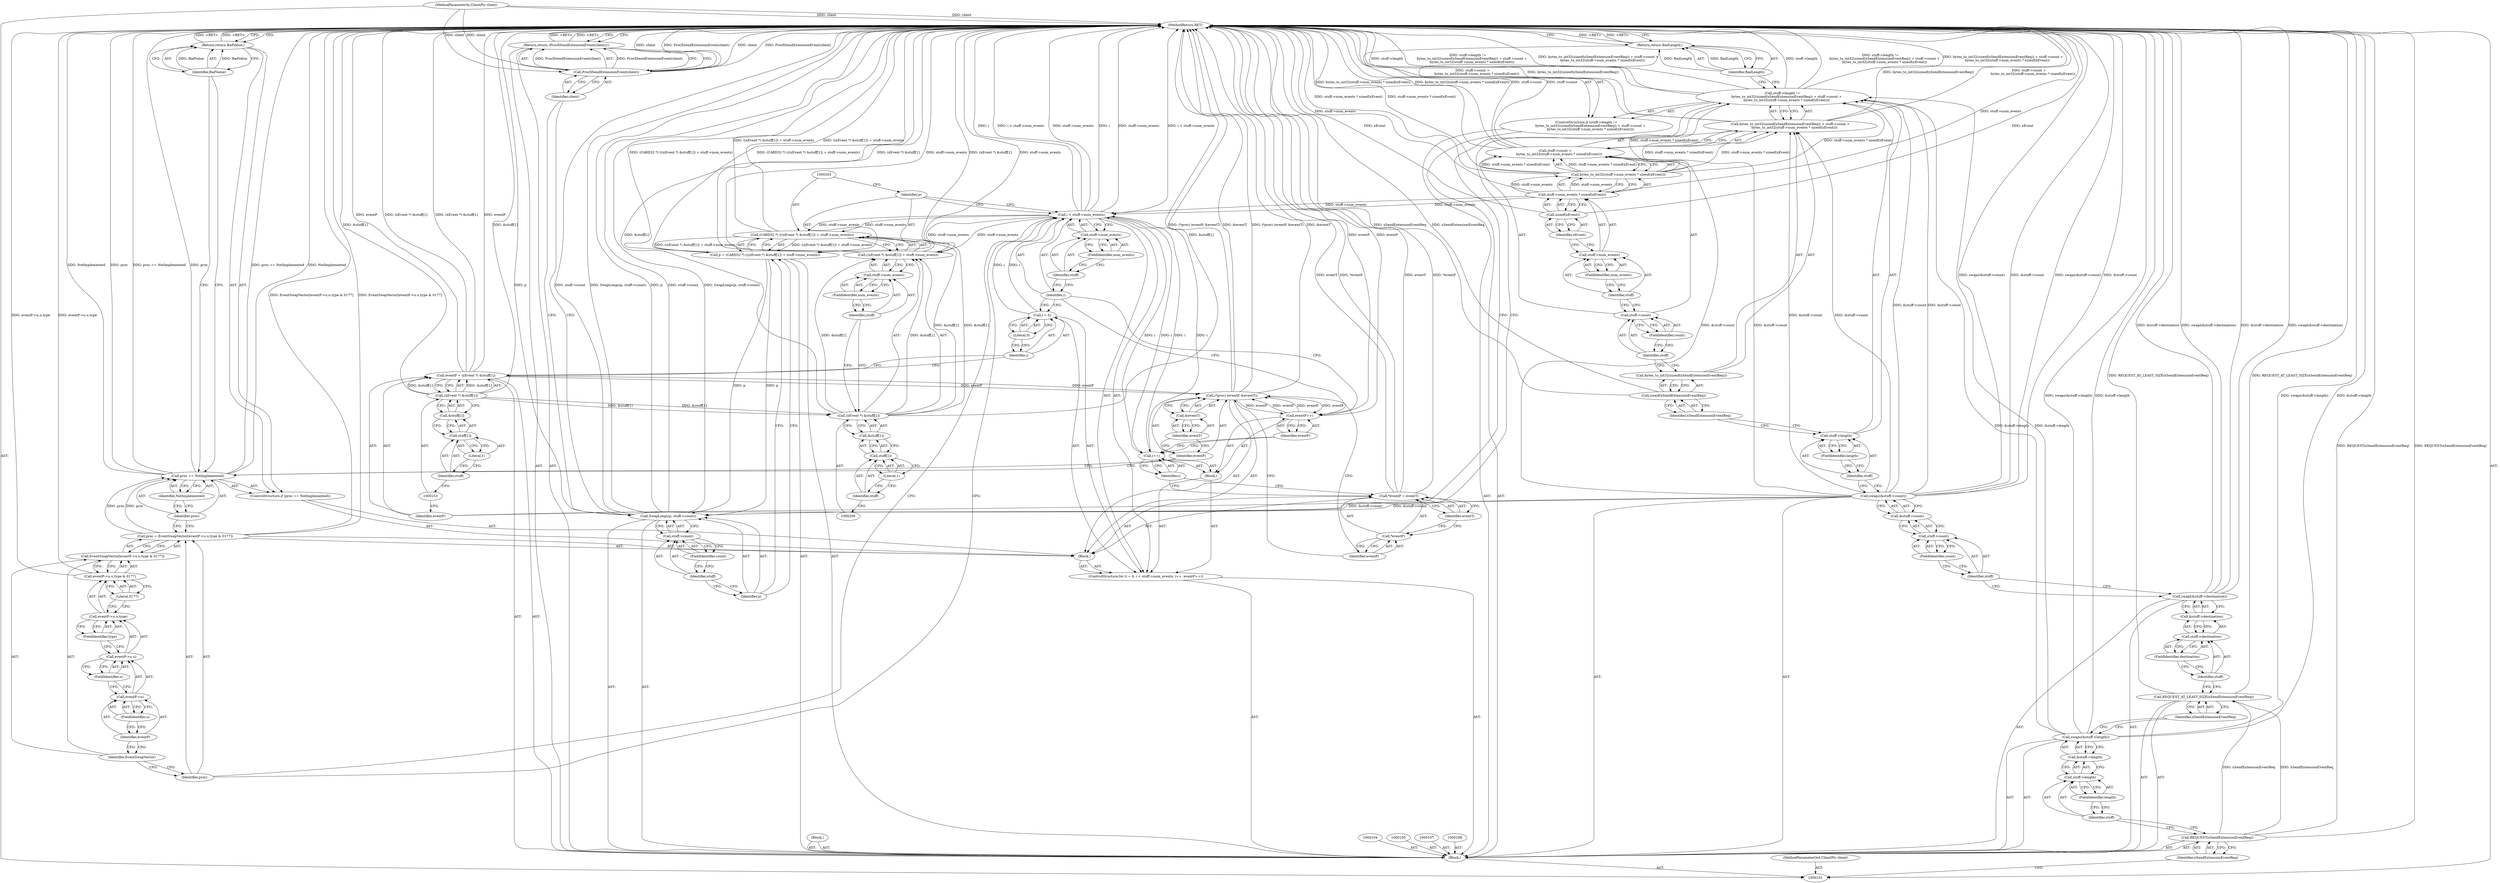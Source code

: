 digraph "0_xserver_05442de962d3dc624f79fc1a00eca3ffc5489ced" {
"1000222" [label="(MethodReturn,RET)"];
"1000102" [label="(MethodParameterIn,ClientPtr client)"];
"1000336" [label="(MethodParameterOut,ClientPtr client)"];
"1000117" [label="(Identifier,xSendExtensionEventReq)"];
"1000116" [label="(Call,REQUEST_AT_LEAST_SIZE(xSendExtensionEventReq))"];
"1000119" [label="(Call,&stuff->destination)"];
"1000120" [label="(Call,stuff->destination)"];
"1000121" [label="(Identifier,stuff)"];
"1000122" [label="(FieldIdentifier,destination)"];
"1000118" [label="(Call,swapl(&stuff->destination))"];
"1000124" [label="(Call,&stuff->count)"];
"1000125" [label="(Call,stuff->count)"];
"1000126" [label="(Identifier,stuff)"];
"1000127" [label="(FieldIdentifier,count)"];
"1000123" [label="(Call,swaps(&stuff->count))"];
"1000132" [label="(FieldIdentifier,length)"];
"1000128" [label="(ControlStructure,if (stuff->length !=\n        bytes_to_int32(sizeof(xSendExtensionEventReq)) + stuff->count +\n        bytes_to_int32(stuff->num_events * sizeof(xEvent))))"];
"1000129" [label="(Call,stuff->length !=\n        bytes_to_int32(sizeof(xSendExtensionEventReq)) + stuff->count +\n        bytes_to_int32(stuff->num_events * sizeof(xEvent)))"];
"1000130" [label="(Call,stuff->length)"];
"1000131" [label="(Identifier,stuff)"];
"1000135" [label="(Call,sizeof(xSendExtensionEventReq))"];
"1000136" [label="(Identifier,xSendExtensionEventReq)"];
"1000137" [label="(Call,stuff->count +\n        bytes_to_int32(stuff->num_events * sizeof(xEvent)))"];
"1000138" [label="(Call,stuff->count)"];
"1000139" [label="(Identifier,stuff)"];
"1000140" [label="(FieldIdentifier,count)"];
"1000133" [label="(Call,bytes_to_int32(sizeof(xSendExtensionEventReq)) + stuff->count +\n        bytes_to_int32(stuff->num_events * sizeof(xEvent)))"];
"1000134" [label="(Call,bytes_to_int32(sizeof(xSendExtensionEventReq)))"];
"1000142" [label="(Call,stuff->num_events * sizeof(xEvent))"];
"1000143" [label="(Call,stuff->num_events)"];
"1000144" [label="(Identifier,stuff)"];
"1000145" [label="(FieldIdentifier,num_events)"];
"1000146" [label="(Call,sizeof(xEvent))"];
"1000147" [label="(Identifier,xEvent)"];
"1000141" [label="(Call,bytes_to_int32(stuff->num_events * sizeof(xEvent)))"];
"1000149" [label="(Identifier,BadLength)"];
"1000148" [label="(Return,return BadLength;)"];
"1000152" [label="(Call,(xEvent *) &stuff[1])"];
"1000154" [label="(Call,&stuff[1])"];
"1000155" [label="(Call,stuff[1])"];
"1000156" [label="(Identifier,stuff)"];
"1000157" [label="(Literal,1)"];
"1000150" [label="(Call,eventP = (xEvent *) &stuff[1])"];
"1000151" [label="(Identifier,eventP)"];
"1000103" [label="(Block,)"];
"1000161" [label="(Literal,0)"];
"1000162" [label="(Call,i < stuff->num_events)"];
"1000163" [label="(Identifier,i)"];
"1000164" [label="(Call,stuff->num_events)"];
"1000165" [label="(Identifier,stuff)"];
"1000166" [label="(FieldIdentifier,num_events)"];
"1000167" [label="(Block,)"];
"1000168" [label="(Call,i++)"];
"1000169" [label="(Identifier,i)"];
"1000158" [label="(ControlStructure,for (i = 0; i < stuff->num_events; i++, eventP++))"];
"1000170" [label="(Call,eventP++)"];
"1000171" [label="(Identifier,eventP)"];
"1000172" [label="(Block,)"];
"1000159" [label="(Call,i = 0)"];
"1000160" [label="(Identifier,i)"];
"1000175" [label="(Call,EventSwapVector[eventP->u.u.type & 0177])"];
"1000176" [label="(Identifier,EventSwapVector)"];
"1000177" [label="(Call,eventP->u.u.type & 0177)"];
"1000178" [label="(Call,eventP->u.u.type)"];
"1000179" [label="(Call,eventP->u.u)"];
"1000180" [label="(Call,eventP->u)"];
"1000181" [label="(Identifier,eventP)"];
"1000182" [label="(FieldIdentifier,u)"];
"1000183" [label="(FieldIdentifier,u)"];
"1000184" [label="(FieldIdentifier,type)"];
"1000185" [label="(Literal,0177)"];
"1000173" [label="(Call,proc = EventSwapVector[eventP->u.u.type & 0177])"];
"1000174" [label="(Identifier,proc)"];
"1000187" [label="(Call,proc == NotImplemented)"];
"1000188" [label="(Identifier,proc)"];
"1000189" [label="(Identifier,NotImplemented)"];
"1000186" [label="(ControlStructure,if (proc == NotImplemented))"];
"1000190" [label="(Return,return BadValue;)"];
"1000191" [label="(Identifier,BadValue)"];
"1000193" [label="(Identifier,eventP)"];
"1000194" [label="(Call,&eventT)"];
"1000195" [label="(Identifier,eventT)"];
"1000192" [label="(Call,(*proc) (eventP, &eventT))"];
"1000199" [label="(Identifier,eventT)"];
"1000196" [label="(Call,*eventP = eventT)"];
"1000197" [label="(Call,*eventP)"];
"1000198" [label="(Identifier,eventP)"];
"1000204" [label="(Call,((xEvent *) &stuff[1]) + stuff->num_events)"];
"1000205" [label="(Call,(xEvent *) &stuff[1])"];
"1000207" [label="(Call,&stuff[1])"];
"1000208" [label="(Call,stuff[1])"];
"1000209" [label="(Identifier,stuff)"];
"1000210" [label="(Literal,1)"];
"1000200" [label="(Call,p = (CARD32 *) (((xEvent *) &stuff[1]) + stuff->num_events))"];
"1000201" [label="(Identifier,p)"];
"1000211" [label="(Call,stuff->num_events)"];
"1000212" [label="(Identifier,stuff)"];
"1000213" [label="(FieldIdentifier,num_events)"];
"1000202" [label="(Call,(CARD32 *) (((xEvent *) &stuff[1]) + stuff->num_events))"];
"1000215" [label="(Identifier,p)"];
"1000216" [label="(Call,stuff->count)"];
"1000217" [label="(Identifier,stuff)"];
"1000218" [label="(FieldIdentifier,count)"];
"1000214" [label="(Call,SwapLongs(p, stuff->count))"];
"1000220" [label="(Call,ProcXSendExtensionEvent(client))"];
"1000221" [label="(Identifier,client)"];
"1000219" [label="(Return,return (ProcXSendExtensionEvent(client));)"];
"1000106" [label="(Block,)"];
"1000110" [label="(Identifier,xSendExtensionEventReq)"];
"1000109" [label="(Call,REQUEST(xSendExtensionEventReq))"];
"1000112" [label="(Call,&stuff->length)"];
"1000113" [label="(Call,stuff->length)"];
"1000114" [label="(Identifier,stuff)"];
"1000115" [label="(FieldIdentifier,length)"];
"1000111" [label="(Call,swaps(&stuff->length))"];
"1000222" -> "1000101"  [label="AST: "];
"1000222" -> "1000148"  [label="CFG: "];
"1000222" -> "1000190"  [label="CFG: "];
"1000222" -> "1000219"  [label="CFG: "];
"1000148" -> "1000222"  [label="DDG: <RET>"];
"1000219" -> "1000222"  [label="DDG: <RET>"];
"1000190" -> "1000222"  [label="DDG: <RET>"];
"1000150" -> "1000222"  [label="DDG: eventP"];
"1000150" -> "1000222"  [label="DDG: (xEvent *) &stuff[1]"];
"1000205" -> "1000222"  [label="DDG: &stuff[1]"];
"1000118" -> "1000222"  [label="DDG: swapl(&stuff->destination)"];
"1000118" -> "1000222"  [label="DDG: &stuff->destination"];
"1000152" -> "1000222"  [label="DDG: &stuff[1]"];
"1000137" -> "1000222"  [label="DDG: stuff->count"];
"1000137" -> "1000222"  [label="DDG: bytes_to_int32(stuff->num_events * sizeof(xEvent))"];
"1000187" -> "1000222"  [label="DDG: proc"];
"1000187" -> "1000222"  [label="DDG: proc == NotImplemented"];
"1000187" -> "1000222"  [label="DDG: NotImplemented"];
"1000177" -> "1000222"  [label="DDG: eventP->u.u.type"];
"1000129" -> "1000222"  [label="DDG: stuff->length"];
"1000129" -> "1000222"  [label="DDG: stuff->length !=\n        bytes_to_int32(sizeof(xSendExtensionEventReq)) + stuff->count +\n        bytes_to_int32(stuff->num_events * sizeof(xEvent))"];
"1000129" -> "1000222"  [label="DDG: bytes_to_int32(sizeof(xSendExtensionEventReq)) + stuff->count +\n        bytes_to_int32(stuff->num_events * sizeof(xEvent))"];
"1000162" -> "1000222"  [label="DDG: stuff->num_events"];
"1000162" -> "1000222"  [label="DDG: i"];
"1000162" -> "1000222"  [label="DDG: i < stuff->num_events"];
"1000141" -> "1000222"  [label="DDG: stuff->num_events * sizeof(xEvent)"];
"1000220" -> "1000222"  [label="DDG: client"];
"1000220" -> "1000222"  [label="DDG: ProcXSendExtensionEvent(client)"];
"1000192" -> "1000222"  [label="DDG: &eventT"];
"1000192" -> "1000222"  [label="DDG: (*proc) (eventP, &eventT)"];
"1000214" -> "1000222"  [label="DDG: stuff->count"];
"1000214" -> "1000222"  [label="DDG: SwapLongs(p, stuff->count)"];
"1000214" -> "1000222"  [label="DDG: p"];
"1000123" -> "1000222"  [label="DDG: swaps(&stuff->count)"];
"1000123" -> "1000222"  [label="DDG: &stuff->count"];
"1000133" -> "1000222"  [label="DDG: bytes_to_int32(sizeof(xSendExtensionEventReq))"];
"1000133" -> "1000222"  [label="DDG: stuff->count +\n        bytes_to_int32(stuff->num_events * sizeof(xEvent))"];
"1000102" -> "1000222"  [label="DDG: client"];
"1000111" -> "1000222"  [label="DDG: &stuff->length"];
"1000111" -> "1000222"  [label="DDG: swaps(&stuff->length)"];
"1000196" -> "1000222"  [label="DDG: *eventP"];
"1000196" -> "1000222"  [label="DDG: eventT"];
"1000204" -> "1000222"  [label="DDG: stuff->num_events"];
"1000204" -> "1000222"  [label="DDG: (xEvent *) &stuff[1]"];
"1000142" -> "1000222"  [label="DDG: stuff->num_events"];
"1000135" -> "1000222"  [label="DDG: xSendExtensionEventReq"];
"1000170" -> "1000222"  [label="DDG: eventP"];
"1000146" -> "1000222"  [label="DDG: xEvent"];
"1000116" -> "1000222"  [label="DDG: REQUEST_AT_LEAST_SIZE(xSendExtensionEventReq)"];
"1000173" -> "1000222"  [label="DDG: EventSwapVector[eventP->u.u.type & 0177]"];
"1000109" -> "1000222"  [label="DDG: REQUEST(xSendExtensionEventReq)"];
"1000200" -> "1000222"  [label="DDG: (CARD32 *) (((xEvent *) &stuff[1]) + stuff->num_events)"];
"1000202" -> "1000222"  [label="DDG: ((xEvent *) &stuff[1]) + stuff->num_events"];
"1000102" -> "1000101"  [label="AST: "];
"1000102" -> "1000222"  [label="DDG: client"];
"1000102" -> "1000220"  [label="DDG: client"];
"1000336" -> "1000101"  [label="AST: "];
"1000117" -> "1000116"  [label="AST: "];
"1000117" -> "1000111"  [label="CFG: "];
"1000116" -> "1000117"  [label="CFG: "];
"1000116" -> "1000103"  [label="AST: "];
"1000116" -> "1000117"  [label="CFG: "];
"1000117" -> "1000116"  [label="AST: "];
"1000121" -> "1000116"  [label="CFG: "];
"1000116" -> "1000222"  [label="DDG: REQUEST_AT_LEAST_SIZE(xSendExtensionEventReq)"];
"1000109" -> "1000116"  [label="DDG: xSendExtensionEventReq"];
"1000119" -> "1000118"  [label="AST: "];
"1000119" -> "1000120"  [label="CFG: "];
"1000120" -> "1000119"  [label="AST: "];
"1000118" -> "1000119"  [label="CFG: "];
"1000120" -> "1000119"  [label="AST: "];
"1000120" -> "1000122"  [label="CFG: "];
"1000121" -> "1000120"  [label="AST: "];
"1000122" -> "1000120"  [label="AST: "];
"1000119" -> "1000120"  [label="CFG: "];
"1000121" -> "1000120"  [label="AST: "];
"1000121" -> "1000116"  [label="CFG: "];
"1000122" -> "1000121"  [label="CFG: "];
"1000122" -> "1000120"  [label="AST: "];
"1000122" -> "1000121"  [label="CFG: "];
"1000120" -> "1000122"  [label="CFG: "];
"1000118" -> "1000103"  [label="AST: "];
"1000118" -> "1000119"  [label="CFG: "];
"1000119" -> "1000118"  [label="AST: "];
"1000126" -> "1000118"  [label="CFG: "];
"1000118" -> "1000222"  [label="DDG: swapl(&stuff->destination)"];
"1000118" -> "1000222"  [label="DDG: &stuff->destination"];
"1000124" -> "1000123"  [label="AST: "];
"1000124" -> "1000125"  [label="CFG: "];
"1000125" -> "1000124"  [label="AST: "];
"1000123" -> "1000124"  [label="CFG: "];
"1000125" -> "1000124"  [label="AST: "];
"1000125" -> "1000127"  [label="CFG: "];
"1000126" -> "1000125"  [label="AST: "];
"1000127" -> "1000125"  [label="AST: "];
"1000124" -> "1000125"  [label="CFG: "];
"1000126" -> "1000125"  [label="AST: "];
"1000126" -> "1000118"  [label="CFG: "];
"1000127" -> "1000126"  [label="CFG: "];
"1000127" -> "1000125"  [label="AST: "];
"1000127" -> "1000126"  [label="CFG: "];
"1000125" -> "1000127"  [label="CFG: "];
"1000123" -> "1000103"  [label="AST: "];
"1000123" -> "1000124"  [label="CFG: "];
"1000124" -> "1000123"  [label="AST: "];
"1000131" -> "1000123"  [label="CFG: "];
"1000123" -> "1000222"  [label="DDG: swaps(&stuff->count)"];
"1000123" -> "1000222"  [label="DDG: &stuff->count"];
"1000123" -> "1000129"  [label="DDG: &stuff->count"];
"1000123" -> "1000133"  [label="DDG: &stuff->count"];
"1000123" -> "1000137"  [label="DDG: &stuff->count"];
"1000123" -> "1000214"  [label="DDG: &stuff->count"];
"1000132" -> "1000130"  [label="AST: "];
"1000132" -> "1000131"  [label="CFG: "];
"1000130" -> "1000132"  [label="CFG: "];
"1000128" -> "1000103"  [label="AST: "];
"1000129" -> "1000128"  [label="AST: "];
"1000148" -> "1000128"  [label="AST: "];
"1000129" -> "1000128"  [label="AST: "];
"1000129" -> "1000133"  [label="CFG: "];
"1000130" -> "1000129"  [label="AST: "];
"1000133" -> "1000129"  [label="AST: "];
"1000149" -> "1000129"  [label="CFG: "];
"1000151" -> "1000129"  [label="CFG: "];
"1000129" -> "1000222"  [label="DDG: stuff->length"];
"1000129" -> "1000222"  [label="DDG: stuff->length !=\n        bytes_to_int32(sizeof(xSendExtensionEventReq)) + stuff->count +\n        bytes_to_int32(stuff->num_events * sizeof(xEvent))"];
"1000129" -> "1000222"  [label="DDG: bytes_to_int32(sizeof(xSendExtensionEventReq)) + stuff->count +\n        bytes_to_int32(stuff->num_events * sizeof(xEvent))"];
"1000111" -> "1000129"  [label="DDG: &stuff->length"];
"1000123" -> "1000129"  [label="DDG: &stuff->count"];
"1000141" -> "1000129"  [label="DDG: stuff->num_events * sizeof(xEvent)"];
"1000130" -> "1000129"  [label="AST: "];
"1000130" -> "1000132"  [label="CFG: "];
"1000131" -> "1000130"  [label="AST: "];
"1000132" -> "1000130"  [label="AST: "];
"1000136" -> "1000130"  [label="CFG: "];
"1000131" -> "1000130"  [label="AST: "];
"1000131" -> "1000123"  [label="CFG: "];
"1000132" -> "1000131"  [label="CFG: "];
"1000135" -> "1000134"  [label="AST: "];
"1000135" -> "1000136"  [label="CFG: "];
"1000136" -> "1000135"  [label="AST: "];
"1000134" -> "1000135"  [label="CFG: "];
"1000135" -> "1000222"  [label="DDG: xSendExtensionEventReq"];
"1000136" -> "1000135"  [label="AST: "];
"1000136" -> "1000130"  [label="CFG: "];
"1000135" -> "1000136"  [label="CFG: "];
"1000137" -> "1000133"  [label="AST: "];
"1000137" -> "1000141"  [label="CFG: "];
"1000138" -> "1000137"  [label="AST: "];
"1000141" -> "1000137"  [label="AST: "];
"1000133" -> "1000137"  [label="CFG: "];
"1000137" -> "1000222"  [label="DDG: stuff->count"];
"1000137" -> "1000222"  [label="DDG: bytes_to_int32(stuff->num_events * sizeof(xEvent))"];
"1000123" -> "1000137"  [label="DDG: &stuff->count"];
"1000141" -> "1000137"  [label="DDG: stuff->num_events * sizeof(xEvent)"];
"1000138" -> "1000137"  [label="AST: "];
"1000138" -> "1000140"  [label="CFG: "];
"1000139" -> "1000138"  [label="AST: "];
"1000140" -> "1000138"  [label="AST: "];
"1000144" -> "1000138"  [label="CFG: "];
"1000139" -> "1000138"  [label="AST: "];
"1000139" -> "1000134"  [label="CFG: "];
"1000140" -> "1000139"  [label="CFG: "];
"1000140" -> "1000138"  [label="AST: "];
"1000140" -> "1000139"  [label="CFG: "];
"1000138" -> "1000140"  [label="CFG: "];
"1000133" -> "1000129"  [label="AST: "];
"1000133" -> "1000137"  [label="CFG: "];
"1000134" -> "1000133"  [label="AST: "];
"1000137" -> "1000133"  [label="AST: "];
"1000129" -> "1000133"  [label="CFG: "];
"1000133" -> "1000222"  [label="DDG: bytes_to_int32(sizeof(xSendExtensionEventReq))"];
"1000133" -> "1000222"  [label="DDG: stuff->count +\n        bytes_to_int32(stuff->num_events * sizeof(xEvent))"];
"1000123" -> "1000133"  [label="DDG: &stuff->count"];
"1000141" -> "1000133"  [label="DDG: stuff->num_events * sizeof(xEvent)"];
"1000134" -> "1000133"  [label="AST: "];
"1000134" -> "1000135"  [label="CFG: "];
"1000135" -> "1000134"  [label="AST: "];
"1000139" -> "1000134"  [label="CFG: "];
"1000142" -> "1000141"  [label="AST: "];
"1000142" -> "1000146"  [label="CFG: "];
"1000143" -> "1000142"  [label="AST: "];
"1000146" -> "1000142"  [label="AST: "];
"1000141" -> "1000142"  [label="CFG: "];
"1000142" -> "1000222"  [label="DDG: stuff->num_events"];
"1000142" -> "1000141"  [label="DDG: stuff->num_events"];
"1000142" -> "1000162"  [label="DDG: stuff->num_events"];
"1000143" -> "1000142"  [label="AST: "];
"1000143" -> "1000145"  [label="CFG: "];
"1000144" -> "1000143"  [label="AST: "];
"1000145" -> "1000143"  [label="AST: "];
"1000147" -> "1000143"  [label="CFG: "];
"1000144" -> "1000143"  [label="AST: "];
"1000144" -> "1000138"  [label="CFG: "];
"1000145" -> "1000144"  [label="CFG: "];
"1000145" -> "1000143"  [label="AST: "];
"1000145" -> "1000144"  [label="CFG: "];
"1000143" -> "1000145"  [label="CFG: "];
"1000146" -> "1000142"  [label="AST: "];
"1000146" -> "1000147"  [label="CFG: "];
"1000147" -> "1000146"  [label="AST: "];
"1000142" -> "1000146"  [label="CFG: "];
"1000146" -> "1000222"  [label="DDG: xEvent"];
"1000147" -> "1000146"  [label="AST: "];
"1000147" -> "1000143"  [label="CFG: "];
"1000146" -> "1000147"  [label="CFG: "];
"1000141" -> "1000137"  [label="AST: "];
"1000141" -> "1000142"  [label="CFG: "];
"1000142" -> "1000141"  [label="AST: "];
"1000137" -> "1000141"  [label="CFG: "];
"1000141" -> "1000222"  [label="DDG: stuff->num_events * sizeof(xEvent)"];
"1000141" -> "1000129"  [label="DDG: stuff->num_events * sizeof(xEvent)"];
"1000141" -> "1000133"  [label="DDG: stuff->num_events * sizeof(xEvent)"];
"1000141" -> "1000137"  [label="DDG: stuff->num_events * sizeof(xEvent)"];
"1000142" -> "1000141"  [label="DDG: stuff->num_events"];
"1000149" -> "1000148"  [label="AST: "];
"1000149" -> "1000129"  [label="CFG: "];
"1000148" -> "1000149"  [label="CFG: "];
"1000149" -> "1000148"  [label="DDG: BadLength"];
"1000148" -> "1000128"  [label="AST: "];
"1000148" -> "1000149"  [label="CFG: "];
"1000149" -> "1000148"  [label="AST: "];
"1000222" -> "1000148"  [label="CFG: "];
"1000148" -> "1000222"  [label="DDG: <RET>"];
"1000149" -> "1000148"  [label="DDG: BadLength"];
"1000152" -> "1000150"  [label="AST: "];
"1000152" -> "1000154"  [label="CFG: "];
"1000153" -> "1000152"  [label="AST: "];
"1000154" -> "1000152"  [label="AST: "];
"1000150" -> "1000152"  [label="CFG: "];
"1000152" -> "1000222"  [label="DDG: &stuff[1]"];
"1000152" -> "1000150"  [label="DDG: &stuff[1]"];
"1000152" -> "1000205"  [label="DDG: &stuff[1]"];
"1000154" -> "1000152"  [label="AST: "];
"1000154" -> "1000155"  [label="CFG: "];
"1000155" -> "1000154"  [label="AST: "];
"1000152" -> "1000154"  [label="CFG: "];
"1000155" -> "1000154"  [label="AST: "];
"1000155" -> "1000157"  [label="CFG: "];
"1000156" -> "1000155"  [label="AST: "];
"1000157" -> "1000155"  [label="AST: "];
"1000154" -> "1000155"  [label="CFG: "];
"1000156" -> "1000155"  [label="AST: "];
"1000156" -> "1000153"  [label="CFG: "];
"1000157" -> "1000156"  [label="CFG: "];
"1000157" -> "1000155"  [label="AST: "];
"1000157" -> "1000156"  [label="CFG: "];
"1000155" -> "1000157"  [label="CFG: "];
"1000150" -> "1000103"  [label="AST: "];
"1000150" -> "1000152"  [label="CFG: "];
"1000151" -> "1000150"  [label="AST: "];
"1000152" -> "1000150"  [label="AST: "];
"1000160" -> "1000150"  [label="CFG: "];
"1000150" -> "1000222"  [label="DDG: eventP"];
"1000150" -> "1000222"  [label="DDG: (xEvent *) &stuff[1]"];
"1000152" -> "1000150"  [label="DDG: &stuff[1]"];
"1000150" -> "1000192"  [label="DDG: eventP"];
"1000151" -> "1000150"  [label="AST: "];
"1000151" -> "1000129"  [label="CFG: "];
"1000153" -> "1000151"  [label="CFG: "];
"1000103" -> "1000101"  [label="AST: "];
"1000104" -> "1000103"  [label="AST: "];
"1000105" -> "1000103"  [label="AST: "];
"1000106" -> "1000103"  [label="AST: "];
"1000107" -> "1000103"  [label="AST: "];
"1000108" -> "1000103"  [label="AST: "];
"1000109" -> "1000103"  [label="AST: "];
"1000111" -> "1000103"  [label="AST: "];
"1000116" -> "1000103"  [label="AST: "];
"1000118" -> "1000103"  [label="AST: "];
"1000123" -> "1000103"  [label="AST: "];
"1000128" -> "1000103"  [label="AST: "];
"1000150" -> "1000103"  [label="AST: "];
"1000158" -> "1000103"  [label="AST: "];
"1000200" -> "1000103"  [label="AST: "];
"1000214" -> "1000103"  [label="AST: "];
"1000219" -> "1000103"  [label="AST: "];
"1000161" -> "1000159"  [label="AST: "];
"1000161" -> "1000160"  [label="CFG: "];
"1000159" -> "1000161"  [label="CFG: "];
"1000162" -> "1000158"  [label="AST: "];
"1000162" -> "1000164"  [label="CFG: "];
"1000163" -> "1000162"  [label="AST: "];
"1000164" -> "1000162"  [label="AST: "];
"1000174" -> "1000162"  [label="CFG: "];
"1000201" -> "1000162"  [label="CFG: "];
"1000162" -> "1000222"  [label="DDG: stuff->num_events"];
"1000162" -> "1000222"  [label="DDG: i"];
"1000162" -> "1000222"  [label="DDG: i < stuff->num_events"];
"1000168" -> "1000162"  [label="DDG: i"];
"1000159" -> "1000162"  [label="DDG: i"];
"1000142" -> "1000162"  [label="DDG: stuff->num_events"];
"1000162" -> "1000168"  [label="DDG: i"];
"1000162" -> "1000202"  [label="DDG: stuff->num_events"];
"1000162" -> "1000204"  [label="DDG: stuff->num_events"];
"1000163" -> "1000162"  [label="AST: "];
"1000163" -> "1000159"  [label="CFG: "];
"1000163" -> "1000170"  [label="CFG: "];
"1000165" -> "1000163"  [label="CFG: "];
"1000164" -> "1000162"  [label="AST: "];
"1000164" -> "1000166"  [label="CFG: "];
"1000165" -> "1000164"  [label="AST: "];
"1000166" -> "1000164"  [label="AST: "];
"1000162" -> "1000164"  [label="CFG: "];
"1000165" -> "1000164"  [label="AST: "];
"1000165" -> "1000163"  [label="CFG: "];
"1000166" -> "1000165"  [label="CFG: "];
"1000166" -> "1000164"  [label="AST: "];
"1000166" -> "1000165"  [label="CFG: "];
"1000164" -> "1000166"  [label="CFG: "];
"1000167" -> "1000158"  [label="AST: "];
"1000168" -> "1000167"  [label="AST: "];
"1000170" -> "1000167"  [label="AST: "];
"1000168" -> "1000167"  [label="AST: "];
"1000168" -> "1000169"  [label="CFG: "];
"1000169" -> "1000168"  [label="AST: "];
"1000171" -> "1000168"  [label="CFG: "];
"1000168" -> "1000162"  [label="DDG: i"];
"1000162" -> "1000168"  [label="DDG: i"];
"1000169" -> "1000168"  [label="AST: "];
"1000169" -> "1000196"  [label="CFG: "];
"1000168" -> "1000169"  [label="CFG: "];
"1000158" -> "1000103"  [label="AST: "];
"1000159" -> "1000158"  [label="AST: "];
"1000162" -> "1000158"  [label="AST: "];
"1000167" -> "1000158"  [label="AST: "];
"1000172" -> "1000158"  [label="AST: "];
"1000170" -> "1000167"  [label="AST: "];
"1000170" -> "1000171"  [label="CFG: "];
"1000171" -> "1000170"  [label="AST: "];
"1000163" -> "1000170"  [label="CFG: "];
"1000170" -> "1000222"  [label="DDG: eventP"];
"1000192" -> "1000170"  [label="DDG: eventP"];
"1000170" -> "1000192"  [label="DDG: eventP"];
"1000171" -> "1000170"  [label="AST: "];
"1000171" -> "1000168"  [label="CFG: "];
"1000170" -> "1000171"  [label="CFG: "];
"1000172" -> "1000158"  [label="AST: "];
"1000173" -> "1000172"  [label="AST: "];
"1000186" -> "1000172"  [label="AST: "];
"1000192" -> "1000172"  [label="AST: "];
"1000196" -> "1000172"  [label="AST: "];
"1000159" -> "1000158"  [label="AST: "];
"1000159" -> "1000161"  [label="CFG: "];
"1000160" -> "1000159"  [label="AST: "];
"1000161" -> "1000159"  [label="AST: "];
"1000163" -> "1000159"  [label="CFG: "];
"1000159" -> "1000162"  [label="DDG: i"];
"1000160" -> "1000159"  [label="AST: "];
"1000160" -> "1000150"  [label="CFG: "];
"1000161" -> "1000160"  [label="CFG: "];
"1000175" -> "1000173"  [label="AST: "];
"1000175" -> "1000177"  [label="CFG: "];
"1000176" -> "1000175"  [label="AST: "];
"1000177" -> "1000175"  [label="AST: "];
"1000173" -> "1000175"  [label="CFG: "];
"1000176" -> "1000175"  [label="AST: "];
"1000176" -> "1000174"  [label="CFG: "];
"1000181" -> "1000176"  [label="CFG: "];
"1000177" -> "1000175"  [label="AST: "];
"1000177" -> "1000185"  [label="CFG: "];
"1000178" -> "1000177"  [label="AST: "];
"1000185" -> "1000177"  [label="AST: "];
"1000175" -> "1000177"  [label="CFG: "];
"1000177" -> "1000222"  [label="DDG: eventP->u.u.type"];
"1000178" -> "1000177"  [label="AST: "];
"1000178" -> "1000184"  [label="CFG: "];
"1000179" -> "1000178"  [label="AST: "];
"1000184" -> "1000178"  [label="AST: "];
"1000185" -> "1000178"  [label="CFG: "];
"1000179" -> "1000178"  [label="AST: "];
"1000179" -> "1000183"  [label="CFG: "];
"1000180" -> "1000179"  [label="AST: "];
"1000183" -> "1000179"  [label="AST: "];
"1000184" -> "1000179"  [label="CFG: "];
"1000180" -> "1000179"  [label="AST: "];
"1000180" -> "1000182"  [label="CFG: "];
"1000181" -> "1000180"  [label="AST: "];
"1000182" -> "1000180"  [label="AST: "];
"1000183" -> "1000180"  [label="CFG: "];
"1000181" -> "1000180"  [label="AST: "];
"1000181" -> "1000176"  [label="CFG: "];
"1000182" -> "1000181"  [label="CFG: "];
"1000182" -> "1000180"  [label="AST: "];
"1000182" -> "1000181"  [label="CFG: "];
"1000180" -> "1000182"  [label="CFG: "];
"1000183" -> "1000179"  [label="AST: "];
"1000183" -> "1000180"  [label="CFG: "];
"1000179" -> "1000183"  [label="CFG: "];
"1000184" -> "1000178"  [label="AST: "];
"1000184" -> "1000179"  [label="CFG: "];
"1000178" -> "1000184"  [label="CFG: "];
"1000185" -> "1000177"  [label="AST: "];
"1000185" -> "1000178"  [label="CFG: "];
"1000177" -> "1000185"  [label="CFG: "];
"1000173" -> "1000172"  [label="AST: "];
"1000173" -> "1000175"  [label="CFG: "];
"1000174" -> "1000173"  [label="AST: "];
"1000175" -> "1000173"  [label="AST: "];
"1000188" -> "1000173"  [label="CFG: "];
"1000173" -> "1000222"  [label="DDG: EventSwapVector[eventP->u.u.type & 0177]"];
"1000173" -> "1000187"  [label="DDG: proc"];
"1000174" -> "1000173"  [label="AST: "];
"1000174" -> "1000162"  [label="CFG: "];
"1000176" -> "1000174"  [label="CFG: "];
"1000187" -> "1000186"  [label="AST: "];
"1000187" -> "1000189"  [label="CFG: "];
"1000188" -> "1000187"  [label="AST: "];
"1000189" -> "1000187"  [label="AST: "];
"1000191" -> "1000187"  [label="CFG: "];
"1000193" -> "1000187"  [label="CFG: "];
"1000187" -> "1000222"  [label="DDG: proc"];
"1000187" -> "1000222"  [label="DDG: proc == NotImplemented"];
"1000187" -> "1000222"  [label="DDG: NotImplemented"];
"1000173" -> "1000187"  [label="DDG: proc"];
"1000188" -> "1000187"  [label="AST: "];
"1000188" -> "1000173"  [label="CFG: "];
"1000189" -> "1000188"  [label="CFG: "];
"1000189" -> "1000187"  [label="AST: "];
"1000189" -> "1000188"  [label="CFG: "];
"1000187" -> "1000189"  [label="CFG: "];
"1000186" -> "1000172"  [label="AST: "];
"1000187" -> "1000186"  [label="AST: "];
"1000190" -> "1000186"  [label="AST: "];
"1000190" -> "1000186"  [label="AST: "];
"1000190" -> "1000191"  [label="CFG: "];
"1000191" -> "1000190"  [label="AST: "];
"1000222" -> "1000190"  [label="CFG: "];
"1000190" -> "1000222"  [label="DDG: <RET>"];
"1000191" -> "1000190"  [label="DDG: BadValue"];
"1000191" -> "1000190"  [label="AST: "];
"1000191" -> "1000187"  [label="CFG: "];
"1000190" -> "1000191"  [label="CFG: "];
"1000191" -> "1000190"  [label="DDG: BadValue"];
"1000193" -> "1000192"  [label="AST: "];
"1000193" -> "1000187"  [label="CFG: "];
"1000195" -> "1000193"  [label="CFG: "];
"1000194" -> "1000192"  [label="AST: "];
"1000194" -> "1000195"  [label="CFG: "];
"1000195" -> "1000194"  [label="AST: "];
"1000192" -> "1000194"  [label="CFG: "];
"1000195" -> "1000194"  [label="AST: "];
"1000195" -> "1000193"  [label="CFG: "];
"1000194" -> "1000195"  [label="CFG: "];
"1000192" -> "1000172"  [label="AST: "];
"1000192" -> "1000194"  [label="CFG: "];
"1000193" -> "1000192"  [label="AST: "];
"1000194" -> "1000192"  [label="AST: "];
"1000198" -> "1000192"  [label="CFG: "];
"1000192" -> "1000222"  [label="DDG: &eventT"];
"1000192" -> "1000222"  [label="DDG: (*proc) (eventP, &eventT)"];
"1000192" -> "1000170"  [label="DDG: eventP"];
"1000150" -> "1000192"  [label="DDG: eventP"];
"1000170" -> "1000192"  [label="DDG: eventP"];
"1000199" -> "1000196"  [label="AST: "];
"1000199" -> "1000197"  [label="CFG: "];
"1000196" -> "1000199"  [label="CFG: "];
"1000196" -> "1000172"  [label="AST: "];
"1000196" -> "1000199"  [label="CFG: "];
"1000197" -> "1000196"  [label="AST: "];
"1000199" -> "1000196"  [label="AST: "];
"1000169" -> "1000196"  [label="CFG: "];
"1000196" -> "1000222"  [label="DDG: *eventP"];
"1000196" -> "1000222"  [label="DDG: eventT"];
"1000197" -> "1000196"  [label="AST: "];
"1000197" -> "1000198"  [label="CFG: "];
"1000198" -> "1000197"  [label="AST: "];
"1000199" -> "1000197"  [label="CFG: "];
"1000198" -> "1000197"  [label="AST: "];
"1000198" -> "1000192"  [label="CFG: "];
"1000197" -> "1000198"  [label="CFG: "];
"1000204" -> "1000202"  [label="AST: "];
"1000204" -> "1000211"  [label="CFG: "];
"1000205" -> "1000204"  [label="AST: "];
"1000211" -> "1000204"  [label="AST: "];
"1000202" -> "1000204"  [label="CFG: "];
"1000204" -> "1000222"  [label="DDG: stuff->num_events"];
"1000204" -> "1000222"  [label="DDG: (xEvent *) &stuff[1]"];
"1000205" -> "1000204"  [label="DDG: &stuff[1]"];
"1000162" -> "1000204"  [label="DDG: stuff->num_events"];
"1000205" -> "1000204"  [label="AST: "];
"1000205" -> "1000207"  [label="CFG: "];
"1000206" -> "1000205"  [label="AST: "];
"1000207" -> "1000205"  [label="AST: "];
"1000212" -> "1000205"  [label="CFG: "];
"1000205" -> "1000222"  [label="DDG: &stuff[1]"];
"1000205" -> "1000202"  [label="DDG: &stuff[1]"];
"1000205" -> "1000204"  [label="DDG: &stuff[1]"];
"1000152" -> "1000205"  [label="DDG: &stuff[1]"];
"1000207" -> "1000205"  [label="AST: "];
"1000207" -> "1000208"  [label="CFG: "];
"1000208" -> "1000207"  [label="AST: "];
"1000205" -> "1000207"  [label="CFG: "];
"1000208" -> "1000207"  [label="AST: "];
"1000208" -> "1000210"  [label="CFG: "];
"1000209" -> "1000208"  [label="AST: "];
"1000210" -> "1000208"  [label="AST: "];
"1000207" -> "1000208"  [label="CFG: "];
"1000209" -> "1000208"  [label="AST: "];
"1000209" -> "1000206"  [label="CFG: "];
"1000210" -> "1000209"  [label="CFG: "];
"1000210" -> "1000208"  [label="AST: "];
"1000210" -> "1000209"  [label="CFG: "];
"1000208" -> "1000210"  [label="CFG: "];
"1000200" -> "1000103"  [label="AST: "];
"1000200" -> "1000202"  [label="CFG: "];
"1000201" -> "1000200"  [label="AST: "];
"1000202" -> "1000200"  [label="AST: "];
"1000215" -> "1000200"  [label="CFG: "];
"1000200" -> "1000222"  [label="DDG: (CARD32 *) (((xEvent *) &stuff[1]) + stuff->num_events)"];
"1000202" -> "1000200"  [label="DDG: ((xEvent *) &stuff[1]) + stuff->num_events"];
"1000200" -> "1000214"  [label="DDG: p"];
"1000201" -> "1000200"  [label="AST: "];
"1000201" -> "1000162"  [label="CFG: "];
"1000203" -> "1000201"  [label="CFG: "];
"1000211" -> "1000204"  [label="AST: "];
"1000211" -> "1000213"  [label="CFG: "];
"1000212" -> "1000211"  [label="AST: "];
"1000213" -> "1000211"  [label="AST: "];
"1000204" -> "1000211"  [label="CFG: "];
"1000212" -> "1000211"  [label="AST: "];
"1000212" -> "1000205"  [label="CFG: "];
"1000213" -> "1000212"  [label="CFG: "];
"1000213" -> "1000211"  [label="AST: "];
"1000213" -> "1000212"  [label="CFG: "];
"1000211" -> "1000213"  [label="CFG: "];
"1000202" -> "1000200"  [label="AST: "];
"1000202" -> "1000204"  [label="CFG: "];
"1000203" -> "1000202"  [label="AST: "];
"1000204" -> "1000202"  [label="AST: "];
"1000200" -> "1000202"  [label="CFG: "];
"1000202" -> "1000222"  [label="DDG: ((xEvent *) &stuff[1]) + stuff->num_events"];
"1000202" -> "1000200"  [label="DDG: ((xEvent *) &stuff[1]) + stuff->num_events"];
"1000205" -> "1000202"  [label="DDG: &stuff[1]"];
"1000162" -> "1000202"  [label="DDG: stuff->num_events"];
"1000215" -> "1000214"  [label="AST: "];
"1000215" -> "1000200"  [label="CFG: "];
"1000217" -> "1000215"  [label="CFG: "];
"1000216" -> "1000214"  [label="AST: "];
"1000216" -> "1000218"  [label="CFG: "];
"1000217" -> "1000216"  [label="AST: "];
"1000218" -> "1000216"  [label="AST: "];
"1000214" -> "1000216"  [label="CFG: "];
"1000217" -> "1000216"  [label="AST: "];
"1000217" -> "1000215"  [label="CFG: "];
"1000218" -> "1000217"  [label="CFG: "];
"1000218" -> "1000216"  [label="AST: "];
"1000218" -> "1000217"  [label="CFG: "];
"1000216" -> "1000218"  [label="CFG: "];
"1000214" -> "1000103"  [label="AST: "];
"1000214" -> "1000216"  [label="CFG: "];
"1000215" -> "1000214"  [label="AST: "];
"1000216" -> "1000214"  [label="AST: "];
"1000221" -> "1000214"  [label="CFG: "];
"1000214" -> "1000222"  [label="DDG: stuff->count"];
"1000214" -> "1000222"  [label="DDG: SwapLongs(p, stuff->count)"];
"1000214" -> "1000222"  [label="DDG: p"];
"1000200" -> "1000214"  [label="DDG: p"];
"1000123" -> "1000214"  [label="DDG: &stuff->count"];
"1000220" -> "1000219"  [label="AST: "];
"1000220" -> "1000221"  [label="CFG: "];
"1000221" -> "1000220"  [label="AST: "];
"1000219" -> "1000220"  [label="CFG: "];
"1000220" -> "1000222"  [label="DDG: client"];
"1000220" -> "1000222"  [label="DDG: ProcXSendExtensionEvent(client)"];
"1000220" -> "1000219"  [label="DDG: ProcXSendExtensionEvent(client)"];
"1000102" -> "1000220"  [label="DDG: client"];
"1000221" -> "1000220"  [label="AST: "];
"1000221" -> "1000214"  [label="CFG: "];
"1000220" -> "1000221"  [label="CFG: "];
"1000219" -> "1000103"  [label="AST: "];
"1000219" -> "1000220"  [label="CFG: "];
"1000220" -> "1000219"  [label="AST: "];
"1000222" -> "1000219"  [label="CFG: "];
"1000219" -> "1000222"  [label="DDG: <RET>"];
"1000220" -> "1000219"  [label="DDG: ProcXSendExtensionEvent(client)"];
"1000106" -> "1000103"  [label="AST: "];
"1000110" -> "1000109"  [label="AST: "];
"1000110" -> "1000101"  [label="CFG: "];
"1000109" -> "1000110"  [label="CFG: "];
"1000109" -> "1000103"  [label="AST: "];
"1000109" -> "1000110"  [label="CFG: "];
"1000110" -> "1000109"  [label="AST: "];
"1000114" -> "1000109"  [label="CFG: "];
"1000109" -> "1000222"  [label="DDG: REQUEST(xSendExtensionEventReq)"];
"1000109" -> "1000116"  [label="DDG: xSendExtensionEventReq"];
"1000112" -> "1000111"  [label="AST: "];
"1000112" -> "1000113"  [label="CFG: "];
"1000113" -> "1000112"  [label="AST: "];
"1000111" -> "1000112"  [label="CFG: "];
"1000113" -> "1000112"  [label="AST: "];
"1000113" -> "1000115"  [label="CFG: "];
"1000114" -> "1000113"  [label="AST: "];
"1000115" -> "1000113"  [label="AST: "];
"1000112" -> "1000113"  [label="CFG: "];
"1000114" -> "1000113"  [label="AST: "];
"1000114" -> "1000109"  [label="CFG: "];
"1000115" -> "1000114"  [label="CFG: "];
"1000115" -> "1000113"  [label="AST: "];
"1000115" -> "1000114"  [label="CFG: "];
"1000113" -> "1000115"  [label="CFG: "];
"1000111" -> "1000103"  [label="AST: "];
"1000111" -> "1000112"  [label="CFG: "];
"1000112" -> "1000111"  [label="AST: "];
"1000117" -> "1000111"  [label="CFG: "];
"1000111" -> "1000222"  [label="DDG: &stuff->length"];
"1000111" -> "1000222"  [label="DDG: swaps(&stuff->length)"];
"1000111" -> "1000129"  [label="DDG: &stuff->length"];
}
